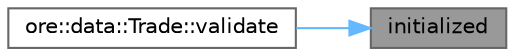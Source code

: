digraph "initialized"
{
 // INTERACTIVE_SVG=YES
 // LATEX_PDF_SIZE
  bgcolor="transparent";
  edge [fontname=Helvetica,fontsize=10,labelfontname=Helvetica,labelfontsize=10];
  node [fontname=Helvetica,fontsize=10,shape=box,height=0.2,width=0.4];
  rankdir="RL";
  Node1 [label="initialized",height=0.2,width=0.4,color="gray40", fillcolor="grey60", style="filled", fontcolor="black",tooltip="Check if the envelope is initialized."];
  Node1 -> Node2 [dir="back",color="steelblue1",style="solid"];
  Node2 [label="ore::data::Trade::validate",height=0.2,width=0.4,color="grey40", fillcolor="white", style="filled",URL="$classore_1_1data_1_1_trade.html#ab3a68a01a1c7c22bfbd9f3f6d20e7d5a",tooltip="Utility to validate that everything that needs to be set in this base class is actually set."];
}

